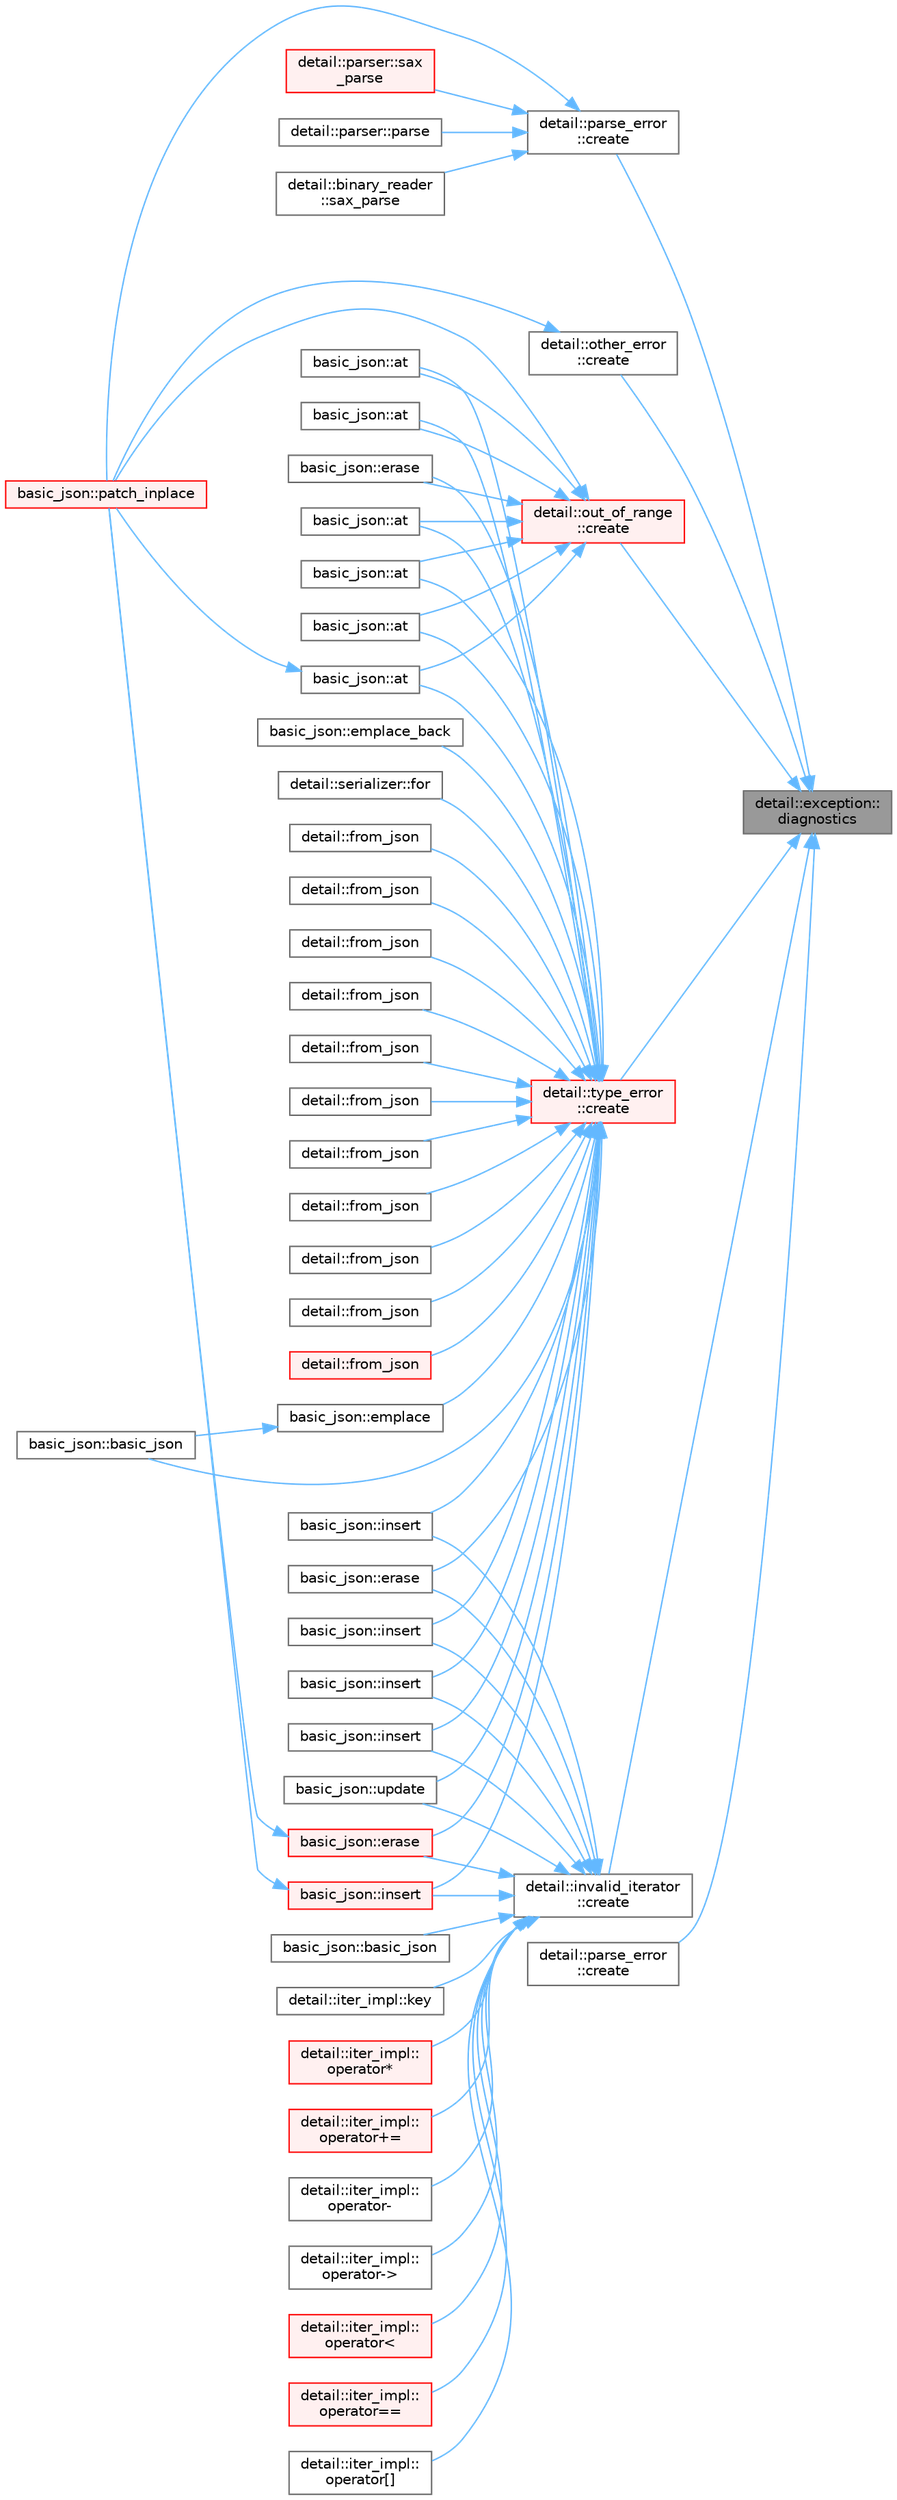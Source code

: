 digraph "detail::exception::diagnostics"
{
 // LATEX_PDF_SIZE
  bgcolor="transparent";
  edge [fontname=Helvetica,fontsize=10,labelfontname=Helvetica,labelfontsize=10];
  node [fontname=Helvetica,fontsize=10,shape=box,height=0.2,width=0.4];
  rankdir="RL";
  Node1 [id="Node000001",label="detail::exception::\ldiagnostics",height=0.2,width=0.4,color="gray40", fillcolor="grey60", style="filled", fontcolor="black",tooltip=" "];
  Node1 -> Node2 [id="edge71_Node000001_Node000002",dir="back",color="steelblue1",style="solid",tooltip=" "];
  Node2 [id="Node000002",label="detail::parse_error\l::create",height=0.2,width=0.4,color="grey40", fillcolor="white", style="filled",URL="$classdetail_1_1parse__error.html#a07046ea9f33d28f120af188ed674d6df",tooltip="create a parse error exception"];
  Node2 -> Node3 [id="edge72_Node000002_Node000003",dir="back",color="steelblue1",style="solid",tooltip=" "];
  Node3 [id="Node000003",label="detail::parser::parse",height=0.2,width=0.4,color="grey40", fillcolor="white", style="filled",URL="$classdetail_1_1parser.html#a59f4b745d4aa146bf7a60a30060f592f",tooltip="public parser interface"];
  Node2 -> Node4 [id="edge73_Node000002_Node000004",dir="back",color="steelblue1",style="solid",tooltip=" "];
  Node4 [id="Node000004",label="basic_json::patch_inplace",height=0.2,width=0.4,color="red", fillcolor="#FFF0F0", style="filled",URL="$classbasic__json.html#adc2ae40925906c7e1d559b8bf12028a7",tooltip="applies a JSON patch in-place without copying the object"];
  Node2 -> Node6 [id="edge74_Node000002_Node000006",dir="back",color="steelblue1",style="solid",tooltip=" "];
  Node6 [id="Node000006",label="detail::binary_reader\l::sax_parse",height=0.2,width=0.4,color="grey40", fillcolor="white", style="filled",URL="$classdetail_1_1binary__reader.html#a8e1b5452ae426e1d7b48761859e7f52d",tooltip=" "];
  Node2 -> Node7 [id="edge75_Node000002_Node000007",dir="back",color="steelblue1",style="solid",tooltip=" "];
  Node7 [id="Node000007",label="detail::parser::sax\l_parse",height=0.2,width=0.4,color="red", fillcolor="#FFF0F0", style="filled",URL="$classdetail_1_1parser.html#ae9084759356689163fee9ae37e69b050",tooltip=" "];
  Node1 -> Node9 [id="edge76_Node000001_Node000009",dir="back",color="steelblue1",style="solid",tooltip=" "];
  Node9 [id="Node000009",label="detail::invalid_iterator\l::create",height=0.2,width=0.4,color="grey40", fillcolor="white", style="filled",URL="$classdetail_1_1invalid__iterator.html#a35d0b713b151188622791891314949f9",tooltip=" "];
  Node9 -> Node10 [id="edge77_Node000009_Node000010",dir="back",color="steelblue1",style="solid",tooltip=" "];
  Node10 [id="Node000010",label="basic_json::basic_json",height=0.2,width=0.4,color="grey40", fillcolor="white", style="filled",URL="$classbasic__json.html#a12f2c1a11dd6e84196132ea77a99572a",tooltip="construct a JSON container given an iterator range"];
  Node9 -> Node11 [id="edge78_Node000009_Node000011",dir="back",color="steelblue1",style="solid",tooltip=" "];
  Node11 [id="Node000011",label="basic_json::erase",height=0.2,width=0.4,color="grey40", fillcolor="white", style="filled",URL="$classbasic__json.html#a151124c5b91ecb1278c7e191053ce9ca",tooltip="remove elements given an iterator range"];
  Node9 -> Node12 [id="edge79_Node000009_Node000012",dir="back",color="steelblue1",style="solid",tooltip=" "];
  Node12 [id="Node000012",label="basic_json::erase",height=0.2,width=0.4,color="red", fillcolor="#FFF0F0", style="filled",URL="$classbasic__json.html#a7a5ed019983b582705ef5ee43d15ca24",tooltip="remove element given an iterator"];
  Node12 -> Node4 [id="edge80_Node000012_Node000004",dir="back",color="steelblue1",style="solid",tooltip=" "];
  Node9 -> Node14 [id="edge81_Node000009_Node000014",dir="back",color="steelblue1",style="solid",tooltip=" "];
  Node14 [id="Node000014",label="basic_json::insert",height=0.2,width=0.4,color="grey40", fillcolor="white", style="filled",URL="$classbasic__json.html#a797b7b5589862535c88b9604c88d8d3e",tooltip="inserts range of elements into object"];
  Node9 -> Node15 [id="edge82_Node000009_Node000015",dir="back",color="steelblue1",style="solid",tooltip=" "];
  Node15 [id="Node000015",label="basic_json::insert",height=0.2,width=0.4,color="red", fillcolor="#FFF0F0", style="filled",URL="$classbasic__json.html#a4467ec0c7679150140f9d2f85e95bf4b",tooltip="inserts element into array"];
  Node15 -> Node4 [id="edge83_Node000015_Node000004",dir="back",color="steelblue1",style="solid",tooltip=" "];
  Node9 -> Node18 [id="edge84_Node000009_Node000018",dir="back",color="steelblue1",style="solid",tooltip=" "];
  Node18 [id="Node000018",label="basic_json::insert",height=0.2,width=0.4,color="grey40", fillcolor="white", style="filled",URL="$classbasic__json.html#af30d7fc224999adeaa9e4dcd81db0f05",tooltip="inserts range of elements into array"];
  Node9 -> Node19 [id="edge85_Node000009_Node000019",dir="back",color="steelblue1",style="solid",tooltip=" "];
  Node19 [id="Node000019",label="basic_json::insert",height=0.2,width=0.4,color="grey40", fillcolor="white", style="filled",URL="$classbasic__json.html#a3b25eeb503c9f30322b966af0451da38",tooltip="inserts elements from initializer list into array"];
  Node9 -> Node20 [id="edge86_Node000009_Node000020",dir="back",color="steelblue1",style="solid",tooltip=" "];
  Node20 [id="Node000020",label="basic_json::insert",height=0.2,width=0.4,color="grey40", fillcolor="white", style="filled",URL="$classbasic__json.html#a1d7b302f4e6249b8b28dcfbebd934600",tooltip="inserts copies of element into array"];
  Node9 -> Node21 [id="edge87_Node000009_Node000021",dir="back",color="steelblue1",style="solid",tooltip=" "];
  Node21 [id="Node000021",label="detail::iter_impl::key",height=0.2,width=0.4,color="grey40", fillcolor="white", style="filled",URL="$classdetail_1_1iter__impl.html#a4064b295014b32f3cabd86f94264fc74",tooltip="return the key of an object iterator"];
  Node9 -> Node22 [id="edge88_Node000009_Node000022",dir="back",color="steelblue1",style="solid",tooltip=" "];
  Node22 [id="Node000022",label="detail::iter_impl::\loperator*",height=0.2,width=0.4,color="red", fillcolor="#FFF0F0", style="filled",URL="$classdetail_1_1iter__impl.html#abbef7d5bdb2c45980a34e907610c32b2",tooltip="return a reference to the value pointed to by the iterator"];
  Node9 -> Node24 [id="edge89_Node000009_Node000024",dir="back",color="steelblue1",style="solid",tooltip=" "];
  Node24 [id="Node000024",label="detail::iter_impl::\loperator+=",height=0.2,width=0.4,color="red", fillcolor="#FFF0F0", style="filled",URL="$classdetail_1_1iter__impl.html#a5e2dd333526ae85044fe78f65aac9b52",tooltip="add to iterator"];
  Node9 -> Node26 [id="edge90_Node000009_Node000026",dir="back",color="steelblue1",style="solid",tooltip=" "];
  Node26 [id="Node000026",label="detail::iter_impl::\loperator-",height=0.2,width=0.4,color="grey40", fillcolor="white", style="filled",URL="$classdetail_1_1iter__impl.html#a848837b8db99998c90d7bd71492d0dee",tooltip="return difference"];
  Node9 -> Node27 [id="edge91_Node000009_Node000027",dir="back",color="steelblue1",style="solid",tooltip=" "];
  Node27 [id="Node000027",label="detail::iter_impl::\loperator-\>",height=0.2,width=0.4,color="grey40", fillcolor="white", style="filled",URL="$classdetail_1_1iter__impl.html#a72314a87e67ba523f1be2f014f4eab56",tooltip="dereference the iterator"];
  Node9 -> Node28 [id="edge92_Node000009_Node000028",dir="back",color="steelblue1",style="solid",tooltip=" "];
  Node28 [id="Node000028",label="detail::iter_impl::\loperator\<",height=0.2,width=0.4,color="red", fillcolor="#FFF0F0", style="filled",URL="$classdetail_1_1iter__impl.html#a339df296df7f5d014d5c7cedf40497da",tooltip="comparison: smaller"];
  Node9 -> Node30 [id="edge93_Node000009_Node000030",dir="back",color="steelblue1",style="solid",tooltip=" "];
  Node30 [id="Node000030",label="detail::iter_impl::\loperator==",height=0.2,width=0.4,color="red", fillcolor="#FFF0F0", style="filled",URL="$classdetail_1_1iter__impl.html#a57b4e1eee4a3cdb3c0683cf64979da8d",tooltip="comparison: equal"];
  Node9 -> Node32 [id="edge94_Node000009_Node000032",dir="back",color="steelblue1",style="solid",tooltip=" "];
  Node32 [id="Node000032",label="detail::iter_impl::\loperator[]",height=0.2,width=0.4,color="grey40", fillcolor="white", style="filled",URL="$classdetail_1_1iter__impl.html#a5e557e30103e2af36cd8173c88eb586c",tooltip="access to successor"];
  Node9 -> Node33 [id="edge95_Node000009_Node000033",dir="back",color="steelblue1",style="solid",tooltip=" "];
  Node33 [id="Node000033",label="basic_json::update",height=0.2,width=0.4,color="grey40", fillcolor="white", style="filled",URL="$classbasic__json.html#a2db7c9bf454f893d156a7396d527873b",tooltip="updates a JSON object from another object, overwriting existing keys"];
  Node1 -> Node34 [id="edge96_Node000001_Node000034",dir="back",color="steelblue1",style="solid",tooltip=" "];
  Node34 [id="Node000034",label="detail::type_error\l::create",height=0.2,width=0.4,color="red", fillcolor="#FFF0F0", style="filled",URL="$classdetail_1_1type__error.html#a2d25372628cf1e09ec67718f4bc42762",tooltip=" "];
  Node34 -> Node35 [id="edge97_Node000034_Node000035",dir="back",color="steelblue1",style="solid",tooltip=" "];
  Node35 [id="Node000035",label="basic_json::at",height=0.2,width=0.4,color="grey40", fillcolor="white", style="filled",URL="$classbasic__json.html#aedf1894e1b70a4caebd95adec60e845a",tooltip="access specified object element with bounds checking"];
  Node34 -> Node36 [id="edge98_Node000034_Node000036",dir="back",color="steelblue1",style="solid",tooltip=" "];
  Node36 [id="Node000036",label="basic_json::at",height=0.2,width=0.4,color="grey40", fillcolor="white", style="filled",URL="$classbasic__json.html#afc32b953a4e343dc7f8ab3465743f399",tooltip="access specified object element with bounds checking"];
  Node34 -> Node37 [id="edge99_Node000034_Node000037",dir="back",color="steelblue1",style="solid",tooltip=" "];
  Node37 [id="Node000037",label="basic_json::at",height=0.2,width=0.4,color="grey40", fillcolor="white", style="filled",URL="$classbasic__json.html#afc69e86b65aa8b571ccad9d581ca5a2b",tooltip="access specified object element with bounds checking"];
  Node34 -> Node38 [id="edge100_Node000034_Node000038",dir="back",color="steelblue1",style="solid",tooltip=" "];
  Node38 [id="Node000038",label="basic_json::at",height=0.2,width=0.4,color="grey40", fillcolor="white", style="filled",URL="$classbasic__json.html#aee87279fb115f6d57967e6e8f5542faa",tooltip="access specified object element with bounds checking"];
  Node34 -> Node39 [id="edge101_Node000034_Node000039",dir="back",color="steelblue1",style="solid",tooltip=" "];
  Node39 [id="Node000039",label="basic_json::at",height=0.2,width=0.4,color="grey40", fillcolor="white", style="filled",URL="$classbasic__json.html#a603779687f401ad11de45f8397f92296",tooltip="access specified array element with bounds checking"];
  Node39 -> Node4 [id="edge102_Node000039_Node000004",dir="back",color="steelblue1",style="solid",tooltip=" "];
  Node34 -> Node40 [id="edge103_Node000034_Node000040",dir="back",color="steelblue1",style="solid",tooltip=" "];
  Node40 [id="Node000040",label="basic_json::at",height=0.2,width=0.4,color="grey40", fillcolor="white", style="filled",URL="$classbasic__json.html#a98e6b7245d17021327eb3962d73ccc54",tooltip="access specified array element with bounds checking"];
  Node34 -> Node41 [id="edge104_Node000034_Node000041",dir="back",color="steelblue1",style="solid",tooltip=" "];
  Node41 [id="Node000041",label="basic_json::basic_json",height=0.2,width=0.4,color="grey40", fillcolor="white", style="filled",URL="$classbasic__json.html#aec3d71dec8062753efb67860b7cca1a1",tooltip="create a container (array or object) from an initializer list"];
  Node34 -> Node42 [id="edge105_Node000034_Node000042",dir="back",color="steelblue1",style="solid",tooltip=" "];
  Node42 [id="Node000042",label="basic_json::emplace",height=0.2,width=0.4,color="grey40", fillcolor="white", style="filled",URL="$classbasic__json.html#a3e70795da670f11ad7925407d0a7d83c",tooltip="add an object to an object if key does not exist"];
  Node42 -> Node41 [id="edge106_Node000042_Node000041",dir="back",color="steelblue1",style="solid",tooltip=" "];
  Node34 -> Node43 [id="edge107_Node000034_Node000043",dir="back",color="steelblue1",style="solid",tooltip=" "];
  Node43 [id="Node000043",label="basic_json::emplace_back",height=0.2,width=0.4,color="grey40", fillcolor="white", style="filled",URL="$classbasic__json.html#a7ad89dd8715111483428ecf8534b9393",tooltip="add an object to an array"];
  Node34 -> Node44 [id="edge108_Node000034_Node000044",dir="back",color="steelblue1",style="solid",tooltip=" "];
  Node44 [id="Node000044",label="basic_json::erase",height=0.2,width=0.4,color="grey40", fillcolor="white", style="filled",URL="$classbasic__json.html#a0e480e9d2391485c79747bb756628f61",tooltip="remove element from a JSON array given an index"];
  Node34 -> Node11 [id="edge109_Node000034_Node000011",dir="back",color="steelblue1",style="solid",tooltip=" "];
  Node34 -> Node12 [id="edge110_Node000034_Node000012",dir="back",color="steelblue1",style="solid",tooltip=" "];
  Node34 -> Node45 [id="edge111_Node000034_Node000045",dir="back",color="steelblue1",style="solid",tooltip=" "];
  Node45 [id="Node000045",label="detail::serializer::for",height=0.2,width=0.4,color="grey40", fillcolor="white", style="filled",URL="$classdetail_1_1serializer.html#a491abc2de2affbc9c3490bde110b7f07",tooltip=" "];
  Node34 -> Node46 [id="edge112_Node000034_Node000046",dir="back",color="steelblue1",style="solid",tooltip=" "];
  Node46 [id="Node000046",label="detail::from_json",height=0.2,width=0.4,color="grey40", fillcolor="white", style="filled",URL="$namespacedetail.html#a5679c0faebc99f95ebfd2cb33406cdfc",tooltip=" "];
  Node34 -> Node47 [id="edge113_Node000034_Node000047",dir="back",color="steelblue1",style="solid",tooltip=" "];
  Node47 [id="Node000047",label="detail::from_json",height=0.2,width=0.4,color="grey40", fillcolor="white", style="filled",URL="$namespacedetail.html#a65752fffa784667e7b4ea8bdd0ec6669",tooltip=" "];
  Node34 -> Node48 [id="edge114_Node000034_Node000048",dir="back",color="steelblue1",style="solid",tooltip=" "];
  Node48 [id="Node000048",label="detail::from_json",height=0.2,width=0.4,color="grey40", fillcolor="white", style="filled",URL="$namespacedetail.html#a906affddceb2daa6a462c5c02ce53761",tooltip=" "];
  Node34 -> Node49 [id="edge115_Node000034_Node000049",dir="back",color="steelblue1",style="solid",tooltip=" "];
  Node49 [id="Node000049",label="detail::from_json",height=0.2,width=0.4,color="grey40", fillcolor="white", style="filled",URL="$namespacedetail.html#aa1a92ab7f5de728919535b5714a4eda6",tooltip=" "];
  Node34 -> Node50 [id="edge116_Node000034_Node000050",dir="back",color="steelblue1",style="solid",tooltip=" "];
  Node50 [id="Node000050",label="detail::from_json",height=0.2,width=0.4,color="grey40", fillcolor="white", style="filled",URL="$namespacedetail.html#a6b60b3f3a22e35323af3ecbb1d7e2464",tooltip=" "];
  Node34 -> Node51 [id="edge117_Node000034_Node000051",dir="back",color="steelblue1",style="solid",tooltip=" "];
  Node51 [id="Node000051",label="detail::from_json",height=0.2,width=0.4,color="grey40", fillcolor="white", style="filled",URL="$namespacedetail.html#a1dee67b2f27eb606b7174ff7e7e56c49",tooltip=" "];
  Node34 -> Node52 [id="edge118_Node000034_Node000052",dir="back",color="steelblue1",style="solid",tooltip=" "];
  Node52 [id="Node000052",label="detail::from_json",height=0.2,width=0.4,color="grey40", fillcolor="white", style="filled",URL="$namespacedetail.html#aa0e2a2cdcf751b91b3fd1384add531cd",tooltip=" "];
  Node34 -> Node53 [id="edge119_Node000034_Node000053",dir="back",color="steelblue1",style="solid",tooltip=" "];
  Node53 [id="Node000053",label="detail::from_json",height=0.2,width=0.4,color="grey40", fillcolor="white", style="filled",URL="$namespacedetail.html#a0ad294bce6911925bbb3afaaf5cafb50",tooltip=" "];
  Node34 -> Node54 [id="edge120_Node000034_Node000054",dir="back",color="steelblue1",style="solid",tooltip=" "];
  Node54 [id="Node000054",label="detail::from_json",height=0.2,width=0.4,color="grey40", fillcolor="white", style="filled",URL="$namespacedetail.html#ae1f62aac7ce53a789f545f54e41e8926",tooltip=" "];
  Node34 -> Node55 [id="edge121_Node000034_Node000055",dir="back",color="steelblue1",style="solid",tooltip=" "];
  Node55 [id="Node000055",label="detail::from_json",height=0.2,width=0.4,color="grey40", fillcolor="white", style="filled",URL="$namespacedetail.html#a0b01c920706dca5df2940f1f09728db3",tooltip=" "];
  Node34 -> Node56 [id="edge122_Node000034_Node000056",dir="back",color="steelblue1",style="solid",tooltip=" "];
  Node56 [id="Node000056",label="detail::from_json",height=0.2,width=0.4,color="red", fillcolor="#FFF0F0", style="filled",URL="$namespacedetail.html#ac8fc7fc4703cbd8edd7bb43a94adf92b",tooltip=" "];
  Node34 -> Node14 [id="edge123_Node000034_Node000014",dir="back",color="steelblue1",style="solid",tooltip=" "];
  Node34 -> Node15 [id="edge124_Node000034_Node000015",dir="back",color="steelblue1",style="solid",tooltip=" "];
  Node34 -> Node18 [id="edge125_Node000034_Node000018",dir="back",color="steelblue1",style="solid",tooltip=" "];
  Node34 -> Node19 [id="edge126_Node000034_Node000019",dir="back",color="steelblue1",style="solid",tooltip=" "];
  Node34 -> Node20 [id="edge127_Node000034_Node000020",dir="back",color="steelblue1",style="solid",tooltip=" "];
  Node34 -> Node33 [id="edge128_Node000034_Node000033",dir="back",color="steelblue1",style="solid",tooltip=" "];
  Node1 -> Node95 [id="edge129_Node000001_Node000095",dir="back",color="steelblue1",style="solid",tooltip=" "];
  Node95 [id="Node000095",label="detail::out_of_range\l::create",height=0.2,width=0.4,color="red", fillcolor="#FFF0F0", style="filled",URL="$classdetail_1_1out__of__range.html#a79ea0d3ec02a853629dc827e045ecff5",tooltip=" "];
  Node95 -> Node35 [id="edge130_Node000095_Node000035",dir="back",color="steelblue1",style="solid",tooltip=" "];
  Node95 -> Node36 [id="edge131_Node000095_Node000036",dir="back",color="steelblue1",style="solid",tooltip=" "];
  Node95 -> Node37 [id="edge132_Node000095_Node000037",dir="back",color="steelblue1",style="solid",tooltip=" "];
  Node95 -> Node38 [id="edge133_Node000095_Node000038",dir="back",color="steelblue1",style="solid",tooltip=" "];
  Node95 -> Node39 [id="edge134_Node000095_Node000039",dir="back",color="steelblue1",style="solid",tooltip=" "];
  Node95 -> Node40 [id="edge135_Node000095_Node000040",dir="back",color="steelblue1",style="solid",tooltip=" "];
  Node95 -> Node44 [id="edge136_Node000095_Node000044",dir="back",color="steelblue1",style="solid",tooltip=" "];
  Node95 -> Node4 [id="edge137_Node000095_Node000004",dir="back",color="steelblue1",style="solid",tooltip=" "];
  Node1 -> Node99 [id="edge138_Node000001_Node000099",dir="back",color="steelblue1",style="solid",tooltip=" "];
  Node99 [id="Node000099",label="detail::other_error\l::create",height=0.2,width=0.4,color="grey40", fillcolor="white", style="filled",URL="$classdetail_1_1other__error.html#a687565ec69bfdf7a15f9a672038b0f0f",tooltip=" "];
  Node99 -> Node4 [id="edge139_Node000099_Node000004",dir="back",color="steelblue1",style="solid",tooltip=" "];
  Node1 -> Node100 [id="edge140_Node000001_Node000100",dir="back",color="steelblue1",style="solid",tooltip=" "];
  Node100 [id="Node000100",label="detail::parse_error\l::create",height=0.2,width=0.4,color="grey40", fillcolor="white", style="filled",URL="$classdetail_1_1parse__error.html#a55b7ac869c65efd530fbf3dee18c5e9c",tooltip=" "];
}
